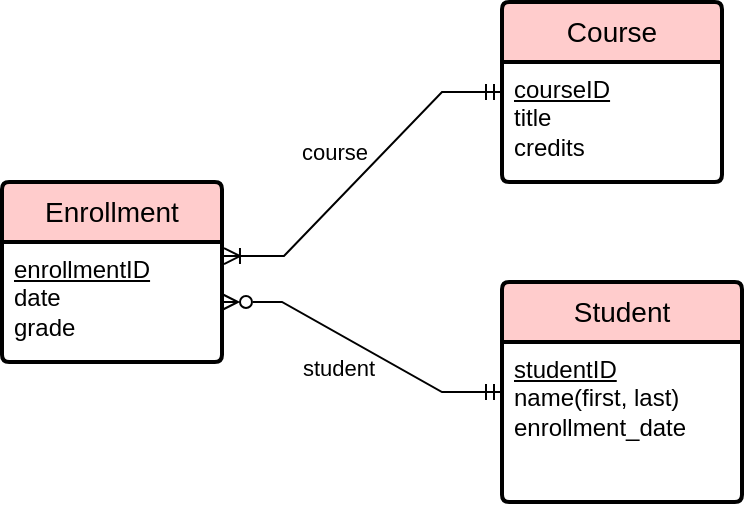 <mxfile version="26.0.9">
  <diagram id="R2lEEEUBdFMjLlhIrx00" name="Page-1">
    <mxGraphModel dx="707" dy="649" grid="1" gridSize="10" guides="1" tooltips="1" connect="1" arrows="1" fold="1" page="1" pageScale="1" pageWidth="850" pageHeight="1100" math="0" shadow="0" extFonts="Permanent Marker^https://fonts.googleapis.com/css?family=Permanent+Marker">
      <root>
        <mxCell id="0" />
        <mxCell id="1" parent="0" />
        <mxCell id="yYt_YALRDvwQWZ3vNzWd-1" value="Enrollment" style="swimlane;childLayout=stackLayout;horizontal=1;startSize=30;horizontalStack=0;rounded=1;fontSize=14;fontStyle=0;strokeWidth=2;resizeParent=0;resizeLast=1;shadow=0;dashed=0;align=center;arcSize=4;whiteSpace=wrap;html=1;fillColor=#FFCCCC;" parent="1" vertex="1">
          <mxGeometry x="130" y="170" width="110" height="90" as="geometry" />
        </mxCell>
        <mxCell id="yYt_YALRDvwQWZ3vNzWd-2" value="&lt;u&gt;enrollmentID&lt;/u&gt;&lt;br&gt;date&lt;div&gt;grade&lt;/div&gt;" style="align=left;strokeColor=none;fillColor=none;spacingLeft=4;fontSize=12;verticalAlign=top;resizable=0;rotatable=0;part=1;html=1;" parent="yYt_YALRDvwQWZ3vNzWd-1" vertex="1">
          <mxGeometry y="30" width="110" height="60" as="geometry" />
        </mxCell>
        <mxCell id="yYt_YALRDvwQWZ3vNzWd-3" value="Student" style="swimlane;childLayout=stackLayout;horizontal=1;startSize=30;horizontalStack=0;rounded=1;fontSize=14;fontStyle=0;strokeWidth=2;resizeParent=0;resizeLast=1;shadow=0;dashed=0;align=center;arcSize=4;whiteSpace=wrap;html=1;fillColor=#FFCCCC;" parent="1" vertex="1">
          <mxGeometry x="380" y="220" width="120" height="110" as="geometry" />
        </mxCell>
        <mxCell id="yYt_YALRDvwQWZ3vNzWd-4" value="&lt;u&gt;studentID&lt;/u&gt;&lt;div&gt;name(first, last)&lt;/div&gt;&lt;div&gt;&lt;span style=&quot;background-color: transparent; color: light-dark(rgb(0, 0, 0), rgb(255, 255, 255));&quot;&gt;enrollment_date&lt;/span&gt;&lt;br&gt;&lt;/div&gt;" style="align=left;strokeColor=none;fillColor=none;spacingLeft=4;fontSize=12;verticalAlign=top;resizable=0;rotatable=0;part=1;html=1;" parent="yYt_YALRDvwQWZ3vNzWd-3" vertex="1">
          <mxGeometry y="30" width="120" height="80" as="geometry" />
        </mxCell>
        <mxCell id="yYt_YALRDvwQWZ3vNzWd-5" value="Course" style="swimlane;childLayout=stackLayout;horizontal=1;startSize=30;horizontalStack=0;rounded=1;fontSize=14;fontStyle=0;strokeWidth=2;resizeParent=0;resizeLast=1;shadow=0;dashed=0;align=center;arcSize=4;whiteSpace=wrap;html=1;fillColor=#FFCCCC;" parent="1" vertex="1">
          <mxGeometry x="380" y="80" width="110" height="90" as="geometry" />
        </mxCell>
        <mxCell id="yYt_YALRDvwQWZ3vNzWd-6" value="&lt;u&gt;courseID&lt;/u&gt;&lt;div&gt;title&lt;/div&gt;&lt;div&gt;credits&lt;/div&gt;" style="align=left;strokeColor=none;fillColor=none;spacingLeft=4;fontSize=12;verticalAlign=top;resizable=0;rotatable=0;part=1;html=1;" parent="yYt_YALRDvwQWZ3vNzWd-5" vertex="1">
          <mxGeometry y="30" width="110" height="60" as="geometry" />
        </mxCell>
        <mxCell id="yYt_YALRDvwQWZ3vNzWd-7" value="" style="edgeStyle=entityRelationEdgeStyle;fontSize=12;html=1;endArrow=ERoneToMany;rounded=0;startArrow=ERmandOne;startFill=0;entryX=1.009;entryY=0.117;entryDx=0;entryDy=0;entryPerimeter=0;endFill=0;" parent="1" source="yYt_YALRDvwQWZ3vNzWd-5" target="yYt_YALRDvwQWZ3vNzWd-2" edge="1">
          <mxGeometry width="100" height="100" relative="1" as="geometry">
            <mxPoint x="320" y="260" as="sourcePoint" />
            <mxPoint x="300" y="270" as="targetPoint" />
            <Array as="points">
              <mxPoint x="160" y="270" />
              <mxPoint x="100" y="260" />
              <mxPoint x="280" y="240" />
              <mxPoint x="260" y="190" />
              <mxPoint x="290" y="270" />
              <mxPoint x="150" y="260" />
            </Array>
          </mxGeometry>
        </mxCell>
        <mxCell id="Zsw52EZLdlaYtJ86GUZS-1" value="course" style="edgeLabel;html=1;align=center;verticalAlign=middle;resizable=0;points=[];" parent="yYt_YALRDvwQWZ3vNzWd-7" vertex="1" connectable="0">
          <mxGeometry x="-0.045" y="-3" relative="1" as="geometry">
            <mxPoint x="-15" y="-6" as="offset" />
          </mxGeometry>
        </mxCell>
        <mxCell id="yYt_YALRDvwQWZ3vNzWd-8" value="" style="edgeStyle=entityRelationEdgeStyle;fontSize=12;html=1;endArrow=ERzeroToMany;rounded=0;startArrow=ERmandOne;startFill=0;entryX=1;entryY=0.5;entryDx=0;entryDy=0;endFill=0;" parent="1" source="yYt_YALRDvwQWZ3vNzWd-3" target="yYt_YALRDvwQWZ3vNzWd-2" edge="1">
          <mxGeometry width="100" height="100" relative="1" as="geometry">
            <mxPoint x="390" y="290" as="sourcePoint" />
            <mxPoint x="230" y="175" as="targetPoint" />
            <Array as="points">
              <mxPoint x="170" y="280" />
              <mxPoint x="110" y="270" />
              <mxPoint x="290" y="250" />
              <mxPoint x="270" y="200" />
              <mxPoint x="300" y="280" />
              <mxPoint x="160" y="270" />
            </Array>
          </mxGeometry>
        </mxCell>
        <mxCell id="Zsw52EZLdlaYtJ86GUZS-2" value="student" style="edgeLabel;html=1;align=center;verticalAlign=middle;resizable=0;points=[];" parent="yYt_YALRDvwQWZ3vNzWd-8" vertex="1" connectable="0">
          <mxGeometry x="0.021" y="-1" relative="1" as="geometry">
            <mxPoint x="-11" y="12" as="offset" />
          </mxGeometry>
        </mxCell>
      </root>
    </mxGraphModel>
  </diagram>
</mxfile>
